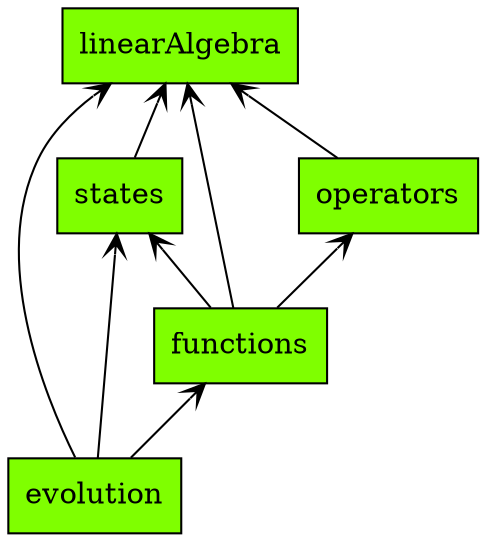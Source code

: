 digraph "packages_quanguru" {
graph [ dpi=300 ];
rankdir=BT
charset="utf-8"

/*
 * Import structure of QuantumToolbox modules, arrowhead points to the imported module from the one importing it.
 * QuantumToolbox does not import from classes.
 */

// modules are represented as the nodes of the graph, and the node colour is just my classification

// core modules (with node colour chartreuse)

"linearAlgebra" [color="black", label="linearAlgebra", shape="box", style="filled", fillcolor=chartreuse];
"operators" [color="black", label="operators", shape="box", style="filled", fillcolor=chartreuse];
"states" [color="black", label="states", shape="box", style="filled", fillcolor=chartreuse];
"functions" [color="black", label="functions", shape="box", style="filled", fillcolor=chartreuse];
"evolution" [color="black", label="evolution", shape="box", style="filled", fillcolor=chartreuse];

// graph edges
"evolution" -> "functions" [arrowhead="open", arrowtail="none"];
"evolution" -> "linearAlgebra" [arrowhead="open", arrowtail="none"];
"evolution" -> "states" [arrowhead="open", arrowtail="none"];
"functions" -> "linearAlgebra" [arrowhead="open", arrowtail="none"];
"functions" -> "operators" [arrowhead="open", arrowtail="none"];
"functions" -> "states" [arrowhead="open", arrowtail="none"];
"operators" -> "linearAlgebra" [arrowhead="open", arrowtail="none"];
"states" -> "linearAlgebra" [arrowhead="open", arrowtail="none"];
}
